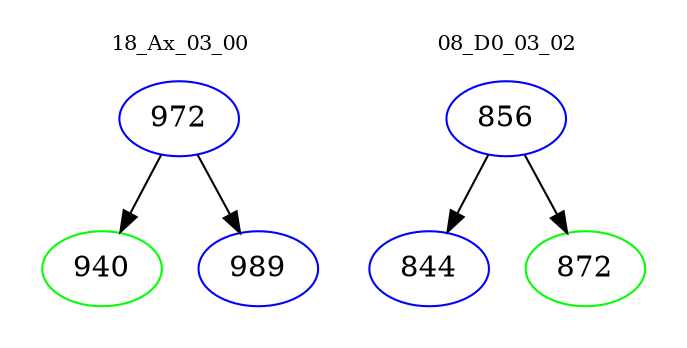 digraph{
subgraph cluster_0 {
color = white
label = "18_Ax_03_00";
fontsize=10;
T0_972 [label="972", color="blue"]
T0_972 -> T0_940 [color="black"]
T0_940 [label="940", color="green"]
T0_972 -> T0_989 [color="black"]
T0_989 [label="989", color="blue"]
}
subgraph cluster_1 {
color = white
label = "08_D0_03_02";
fontsize=10;
T1_856 [label="856", color="blue"]
T1_856 -> T1_844 [color="black"]
T1_844 [label="844", color="blue"]
T1_856 -> T1_872 [color="black"]
T1_872 [label="872", color="green"]
}
}
